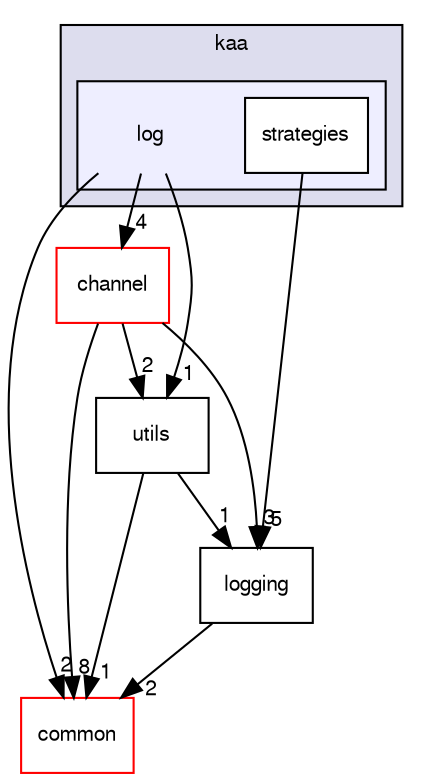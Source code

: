 digraph "/var/lib/jenkins/workspace/kaa_stable/client/client-multi/client-cpp/kaa/log" {
  bgcolor=transparent;
  compound=true
  node [ fontsize="10", fontname="FreeSans"];
  edge [ labelfontsize="10", labelfontname="FreeSans"];
  subgraph clusterdir_83f90e4da98ad448748a0c1293854263 {
    graph [ bgcolor="#ddddee", pencolor="black", label="kaa" fontname="FreeSans", fontsize="10", URL="dir_83f90e4da98ad448748a0c1293854263.html"]
  subgraph clusterdir_307316089663e495b19829194eebdeab {
    graph [ bgcolor="#eeeeff", pencolor="black", label="" URL="dir_307316089663e495b19829194eebdeab.html"];
    dir_307316089663e495b19829194eebdeab [shape=plaintext label="log"];
    dir_69970dd2b9cbb6c42cfaec6e7613b6e9 [shape=box label="strategies" color="black" fillcolor="white" style="filled" URL="dir_69970dd2b9cbb6c42cfaec6e7613b6e9.html"];
  }
  }
  dir_3df7e76c44d941fae8903687d8eead5b [shape=box label="logging" URL="dir_3df7e76c44d941fae8903687d8eead5b.html"];
  dir_1ce304b01336447395af3637d7d1b29f [shape=box label="common" color="red" URL="dir_1ce304b01336447395af3637d7d1b29f.html"];
  dir_ca18eb745051c7269b315ff016123919 [shape=box label="utils" URL="dir_ca18eb745051c7269b315ff016123919.html"];
  dir_e0d3c5e08d2a34b96d39e895ad0bbab8 [shape=box label="channel" color="red" URL="dir_e0d3c5e08d2a34b96d39e895ad0bbab8.html"];
  dir_3df7e76c44d941fae8903687d8eead5b->dir_1ce304b01336447395af3637d7d1b29f [headlabel="2", labeldistance=1.5 headhref="dir_000027_000014.html"];
  dir_ca18eb745051c7269b315ff016123919->dir_3df7e76c44d941fae8903687d8eead5b [headlabel="1", labeldistance=1.5 headhref="dir_000034_000027.html"];
  dir_ca18eb745051c7269b315ff016123919->dir_1ce304b01336447395af3637d7d1b29f [headlabel="1", labeldistance=1.5 headhref="dir_000034_000014.html"];
  dir_69970dd2b9cbb6c42cfaec6e7613b6e9->dir_3df7e76c44d941fae8903687d8eead5b [headlabel="5", labeldistance=1.5 headhref="dir_000026_000027.html"];
  dir_307316089663e495b19829194eebdeab->dir_1ce304b01336447395af3637d7d1b29f [headlabel="2", labeldistance=1.5 headhref="dir_000025_000014.html"];
  dir_307316089663e495b19829194eebdeab->dir_ca18eb745051c7269b315ff016123919 [headlabel="1", labeldistance=1.5 headhref="dir_000025_000034.html"];
  dir_307316089663e495b19829194eebdeab->dir_e0d3c5e08d2a34b96d39e895ad0bbab8 [headlabel="4", labeldistance=1.5 headhref="dir_000025_000010.html"];
  dir_e0d3c5e08d2a34b96d39e895ad0bbab8->dir_3df7e76c44d941fae8903687d8eead5b [headlabel="3", labeldistance=1.5 headhref="dir_000010_000027.html"];
  dir_e0d3c5e08d2a34b96d39e895ad0bbab8->dir_1ce304b01336447395af3637d7d1b29f [headlabel="8", labeldistance=1.5 headhref="dir_000010_000014.html"];
  dir_e0d3c5e08d2a34b96d39e895ad0bbab8->dir_ca18eb745051c7269b315ff016123919 [headlabel="2", labeldistance=1.5 headhref="dir_000010_000034.html"];
}

